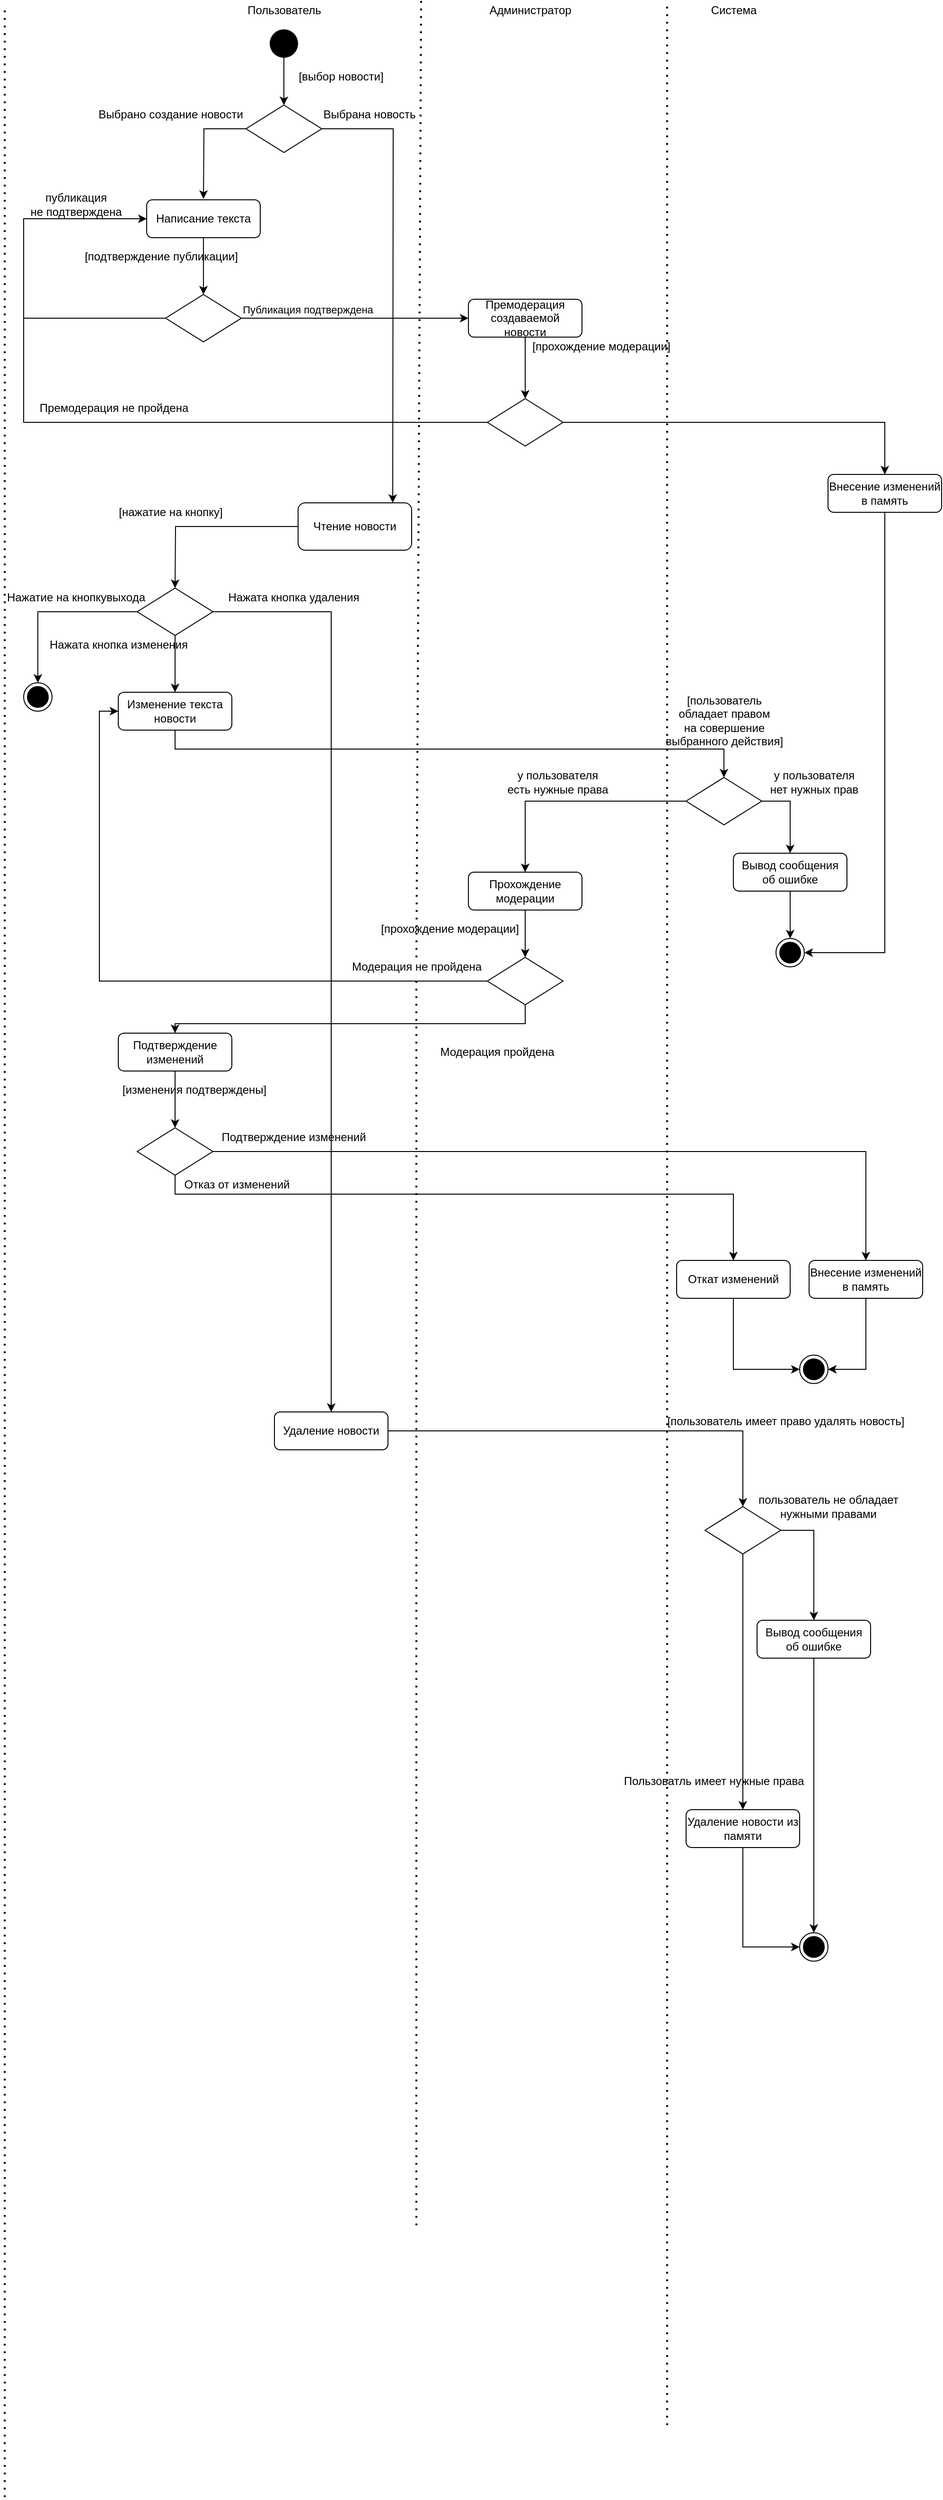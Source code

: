 <mxfile version="15.8.9" type="device"><diagram id="S8AhGMHHROGmkgMTTovK" name="Страница 1"><mxGraphModel dx="2064" dy="662" grid="1" gridSize="10" guides="1" tooltips="1" connect="1" arrows="1" fold="1" page="1" pageScale="1" pageWidth="827" pageHeight="1169" math="0" shadow="0"><root><mxCell id="0"/><mxCell id="1" parent="0"/><mxCell id="iQYMfx4FAGrhYrSSKBHI-1" value="" style="endArrow=none;dashed=1;html=1;dashPattern=1 3;strokeWidth=2;rounded=0;startArrow=none;" edge="1" parent="1" source="iQYMfx4FAGrhYrSSKBHI-75"><mxGeometry width="50" height="50" relative="1" as="geometry"><mxPoint x="270" y="1530" as="sourcePoint"/><mxPoint x="270" y="10" as="targetPoint"/></mxGeometry></mxCell><mxCell id="iQYMfx4FAGrhYrSSKBHI-2" value="Пользователь" style="text;html=1;align=center;verticalAlign=middle;resizable=0;points=[];autosize=1;strokeColor=none;fillColor=none;" vertex="1" parent="1"><mxGeometry x="80" y="10" width="90" height="20" as="geometry"/></mxCell><mxCell id="iQYMfx4FAGrhYrSSKBHI-3" value="Администратор" style="text;html=1;align=center;verticalAlign=middle;resizable=0;points=[];autosize=1;strokeColor=none;fillColor=none;" vertex="1" parent="1"><mxGeometry x="335" y="10" width="100" height="20" as="geometry"/></mxCell><mxCell id="iQYMfx4FAGrhYrSSKBHI-4" value="" style="endArrow=none;dashed=1;html=1;dashPattern=1 3;strokeWidth=2;rounded=0;" edge="1" parent="1"><mxGeometry width="50" height="50" relative="1" as="geometry"><mxPoint x="530" y="2570" as="sourcePoint"/><mxPoint x="530" y="10" as="targetPoint"/></mxGeometry></mxCell><mxCell id="iQYMfx4FAGrhYrSSKBHI-7" value="" style="endArrow=none;dashed=1;html=1;dashPattern=1 3;strokeWidth=2;rounded=0;" edge="1" parent="1"><mxGeometry width="50" height="50" relative="1" as="geometry"><mxPoint x="-170" y="2646" as="sourcePoint"/><mxPoint x="-170" y="20" as="targetPoint"/></mxGeometry></mxCell><mxCell id="iQYMfx4FAGrhYrSSKBHI-10" style="edgeStyle=orthogonalEdgeStyle;rounded=0;orthogonalLoop=1;jettySize=auto;html=1;entryX=0.5;entryY=0;entryDx=0;entryDy=0;" edge="1" parent="1" source="iQYMfx4FAGrhYrSSKBHI-8" target="iQYMfx4FAGrhYrSSKBHI-9"><mxGeometry relative="1" as="geometry"/></mxCell><mxCell id="iQYMfx4FAGrhYrSSKBHI-8" value="" style="ellipse;fillColor=#000000;strokeColor=none;" vertex="1" parent="1"><mxGeometry x="110" y="40" width="30" height="30" as="geometry"/></mxCell><mxCell id="iQYMfx4FAGrhYrSSKBHI-12" style="edgeStyle=orthogonalEdgeStyle;rounded=0;orthogonalLoop=1;jettySize=auto;html=1;" edge="1" parent="1" source="iQYMfx4FAGrhYrSSKBHI-9"><mxGeometry relative="1" as="geometry"><mxPoint x="40" y="219" as="targetPoint"/></mxGeometry></mxCell><mxCell id="iQYMfx4FAGrhYrSSKBHI-15" style="edgeStyle=orthogonalEdgeStyle;rounded=0;orthogonalLoop=1;jettySize=auto;html=1;" edge="1" parent="1" source="iQYMfx4FAGrhYrSSKBHI-9"><mxGeometry relative="1" as="geometry"><mxPoint x="240" y="540" as="targetPoint"/></mxGeometry></mxCell><mxCell id="iQYMfx4FAGrhYrSSKBHI-9" value="" style="rhombus;whiteSpace=wrap;html=1;" vertex="1" parent="1"><mxGeometry x="85" y="120" width="80" height="50" as="geometry"/></mxCell><mxCell id="iQYMfx4FAGrhYrSSKBHI-11" value="[выбор новости]" style="text;html=1;align=center;verticalAlign=middle;resizable=0;points=[];autosize=1;strokeColor=none;fillColor=none;" vertex="1" parent="1"><mxGeometry x="130" y="80" width="110" height="20" as="geometry"/></mxCell><mxCell id="iQYMfx4FAGrhYrSSKBHI-14" value="Выбрана новость" style="text;html=1;align=center;verticalAlign=middle;resizable=0;points=[];autosize=1;strokeColor=none;fillColor=none;" vertex="1" parent="1"><mxGeometry x="160" y="120" width="110" height="20" as="geometry"/></mxCell><mxCell id="iQYMfx4FAGrhYrSSKBHI-16" value="Выбрано создание новости" style="text;html=1;align=center;verticalAlign=middle;resizable=0;points=[];autosize=1;strokeColor=none;fillColor=none;" vertex="1" parent="1"><mxGeometry x="-80" y="120" width="170" height="20" as="geometry"/></mxCell><mxCell id="iQYMfx4FAGrhYrSSKBHI-21" style="edgeStyle=orthogonalEdgeStyle;rounded=0;orthogonalLoop=1;jettySize=auto;html=1;entryX=0;entryY=0.5;entryDx=0;entryDy=0;" edge="1" parent="1" source="iQYMfx4FAGrhYrSSKBHI-17" target="iQYMfx4FAGrhYrSSKBHI-18"><mxGeometry relative="1" as="geometry"><Array as="points"><mxPoint x="-150" y="345"/><mxPoint x="-150" y="240"/></Array></mxGeometry></mxCell><mxCell id="iQYMfx4FAGrhYrSSKBHI-23" style="edgeStyle=orthogonalEdgeStyle;rounded=0;orthogonalLoop=1;jettySize=auto;html=1;" edge="1" parent="1" source="iQYMfx4FAGrhYrSSKBHI-17"><mxGeometry relative="1" as="geometry"><mxPoint x="320" y="345" as="targetPoint"/></mxGeometry></mxCell><mxCell id="iQYMfx4FAGrhYrSSKBHI-25" value="Публикация подтверждена" style="edgeLabel;html=1;align=center;verticalAlign=middle;resizable=0;points=[];" vertex="1" connectable="0" parent="iQYMfx4FAGrhYrSSKBHI-23"><mxGeometry x="-0.708" y="9" relative="1" as="geometry"><mxPoint x="35" as="offset"/></mxGeometry></mxCell><mxCell id="iQYMfx4FAGrhYrSSKBHI-17" value="" style="rhombus;whiteSpace=wrap;html=1;" vertex="1" parent="1"><mxGeometry y="320" width="80" height="50" as="geometry"/></mxCell><mxCell id="iQYMfx4FAGrhYrSSKBHI-19" style="edgeStyle=orthogonalEdgeStyle;rounded=0;orthogonalLoop=1;jettySize=auto;html=1;entryX=0.5;entryY=0;entryDx=0;entryDy=0;" edge="1" parent="1" source="iQYMfx4FAGrhYrSSKBHI-18" target="iQYMfx4FAGrhYrSSKBHI-17"><mxGeometry relative="1" as="geometry"><mxPoint x="40" y="310" as="targetPoint"/></mxGeometry></mxCell><mxCell id="iQYMfx4FAGrhYrSSKBHI-18" value="Написание текста" style="rounded=1;whiteSpace=wrap;html=1;" vertex="1" parent="1"><mxGeometry x="-20" y="220" width="120" height="40" as="geometry"/></mxCell><mxCell id="iQYMfx4FAGrhYrSSKBHI-20" value="[подтверждение публикации]" style="text;html=1;align=center;verticalAlign=middle;resizable=0;points=[];autosize=1;strokeColor=none;fillColor=none;" vertex="1" parent="1"><mxGeometry x="-95" y="270" width="180" height="20" as="geometry"/></mxCell><mxCell id="iQYMfx4FAGrhYrSSKBHI-22" value="публикация &lt;br&gt;не подтверждена" style="text;html=1;align=center;verticalAlign=middle;resizable=0;points=[];autosize=1;strokeColor=none;fillColor=none;" vertex="1" parent="1"><mxGeometry x="-150" y="210" width="110" height="30" as="geometry"/></mxCell><mxCell id="iQYMfx4FAGrhYrSSKBHI-28" style="edgeStyle=orthogonalEdgeStyle;rounded=0;orthogonalLoop=1;jettySize=auto;html=1;entryX=0.5;entryY=0;entryDx=0;entryDy=0;" edge="1" parent="1" source="iQYMfx4FAGrhYrSSKBHI-24" target="iQYMfx4FAGrhYrSSKBHI-27"><mxGeometry relative="1" as="geometry"/></mxCell><mxCell id="iQYMfx4FAGrhYrSSKBHI-24" value="Премодерация&lt;br&gt;создаваемой&lt;br&gt;новости" style="rounded=1;whiteSpace=wrap;html=1;" vertex="1" parent="1"><mxGeometry x="320" y="325" width="120" height="40" as="geometry"/></mxCell><mxCell id="iQYMfx4FAGrhYrSSKBHI-35" style="edgeStyle=orthogonalEdgeStyle;rounded=0;orthogonalLoop=1;jettySize=auto;html=1;entryX=0.5;entryY=0;entryDx=0;entryDy=0;" edge="1" parent="1" source="iQYMfx4FAGrhYrSSKBHI-27" target="iQYMfx4FAGrhYrSSKBHI-36"><mxGeometry relative="1" as="geometry"><mxPoint x="660" y="490" as="targetPoint"/><Array as="points"><mxPoint x="760" y="455"/></Array></mxGeometry></mxCell><mxCell id="iQYMfx4FAGrhYrSSKBHI-27" value="" style="rhombus;whiteSpace=wrap;html=1;" vertex="1" parent="1"><mxGeometry x="340" y="430" width="80" height="50" as="geometry"/></mxCell><mxCell id="iQYMfx4FAGrhYrSSKBHI-29" value="[прохождение модерации]" style="text;html=1;align=center;verticalAlign=middle;resizable=0;points=[];autosize=1;strokeColor=none;fillColor=none;" vertex="1" parent="1"><mxGeometry x="380" y="365" width="160" height="20" as="geometry"/></mxCell><mxCell id="iQYMfx4FAGrhYrSSKBHI-31" value="Премодерация не пройдена" style="text;html=1;align=center;verticalAlign=middle;resizable=0;points=[];autosize=1;strokeColor=none;fillColor=none;" vertex="1" parent="1"><mxGeometry x="-140" y="430" width="170" height="20" as="geometry"/></mxCell><mxCell id="iQYMfx4FAGrhYrSSKBHI-32" value="" style="edgeStyle=orthogonalEdgeStyle;rounded=0;orthogonalLoop=1;jettySize=auto;html=1;entryX=0;entryY=0.5;entryDx=0;entryDy=0;endArrow=none;" edge="1" parent="1" source="iQYMfx4FAGrhYrSSKBHI-27" target="iQYMfx4FAGrhYrSSKBHI-18"><mxGeometry relative="1" as="geometry"><mxPoint x="340" y="455" as="sourcePoint"/><mxPoint x="-20" y="240" as="targetPoint"/><Array as="points"><mxPoint x="-150" y="455"/><mxPoint x="-150" y="240"/></Array></mxGeometry></mxCell><mxCell id="iQYMfx4FAGrhYrSSKBHI-34" value="Система" style="text;html=1;align=center;verticalAlign=middle;resizable=0;points=[];autosize=1;strokeColor=none;fillColor=none;" vertex="1" parent="1"><mxGeometry x="570" y="10" width="60" height="20" as="geometry"/></mxCell><mxCell id="iQYMfx4FAGrhYrSSKBHI-38" style="edgeStyle=orthogonalEdgeStyle;rounded=0;orthogonalLoop=1;jettySize=auto;html=1;entryX=1;entryY=0.5;entryDx=0;entryDy=0;" edge="1" parent="1" source="iQYMfx4FAGrhYrSSKBHI-36" target="iQYMfx4FAGrhYrSSKBHI-37"><mxGeometry relative="1" as="geometry"><Array as="points"><mxPoint x="760" y="1015"/></Array></mxGeometry></mxCell><mxCell id="iQYMfx4FAGrhYrSSKBHI-36" value="Внесение изменений в память" style="rounded=1;whiteSpace=wrap;html=1;" vertex="1" parent="1"><mxGeometry x="700" y="510" width="120" height="40" as="geometry"/></mxCell><mxCell id="iQYMfx4FAGrhYrSSKBHI-37" value="" style="ellipse;html=1;shape=endState;fillColor=#000000;strokeColor=#000000;" vertex="1" parent="1"><mxGeometry x="645" y="1000" width="30" height="30" as="geometry"/></mxCell><mxCell id="iQYMfx4FAGrhYrSSKBHI-40" style="edgeStyle=orthogonalEdgeStyle;rounded=0;orthogonalLoop=1;jettySize=auto;html=1;" edge="1" parent="1" source="iQYMfx4FAGrhYrSSKBHI-39"><mxGeometry relative="1" as="geometry"><mxPoint x="10" y="630" as="targetPoint"/></mxGeometry></mxCell><mxCell id="iQYMfx4FAGrhYrSSKBHI-39" value="Чтение новости" style="rounded=1;whiteSpace=wrap;html=1;" vertex="1" parent="1"><mxGeometry x="140" y="540" width="120" height="50" as="geometry"/></mxCell><mxCell id="iQYMfx4FAGrhYrSSKBHI-48" style="edgeStyle=orthogonalEdgeStyle;rounded=0;orthogonalLoop=1;jettySize=auto;html=1;entryX=0.5;entryY=0;entryDx=0;entryDy=0;" edge="1" parent="1" source="iQYMfx4FAGrhYrSSKBHI-41" target="iQYMfx4FAGrhYrSSKBHI-47"><mxGeometry relative="1" as="geometry"/></mxCell><mxCell id="iQYMfx4FAGrhYrSSKBHI-50" style="edgeStyle=orthogonalEdgeStyle;rounded=0;orthogonalLoop=1;jettySize=auto;html=1;entryX=0.5;entryY=0;entryDx=0;entryDy=0;" edge="1" parent="1" source="iQYMfx4FAGrhYrSSKBHI-41" target="iQYMfx4FAGrhYrSSKBHI-45"><mxGeometry relative="1" as="geometry"/></mxCell><mxCell id="iQYMfx4FAGrhYrSSKBHI-52" style="edgeStyle=orthogonalEdgeStyle;rounded=0;orthogonalLoop=1;jettySize=auto;html=1;entryX=0.5;entryY=0;entryDx=0;entryDy=0;" edge="1" parent="1" source="iQYMfx4FAGrhYrSSKBHI-41" target="iQYMfx4FAGrhYrSSKBHI-44"><mxGeometry relative="1" as="geometry"/></mxCell><mxCell id="iQYMfx4FAGrhYrSSKBHI-41" value="" style="rhombus;whiteSpace=wrap;html=1;" vertex="1" parent="1"><mxGeometry x="-30" y="630" width="80" height="50" as="geometry"/></mxCell><mxCell id="iQYMfx4FAGrhYrSSKBHI-42" value="[нажатие на кнопку]" style="text;html=1;align=center;verticalAlign=middle;resizable=0;points=[];autosize=1;strokeColor=none;fillColor=none;" vertex="1" parent="1"><mxGeometry x="-60" y="540" width="130" height="20" as="geometry"/></mxCell><mxCell id="iQYMfx4FAGrhYrSSKBHI-98" style="edgeStyle=orthogonalEdgeStyle;rounded=0;orthogonalLoop=1;jettySize=auto;html=1;entryX=0.5;entryY=0;entryDx=0;entryDy=0;" edge="1" parent="1" source="iQYMfx4FAGrhYrSSKBHI-44" target="iQYMfx4FAGrhYrSSKBHI-96"><mxGeometry relative="1" as="geometry"/></mxCell><mxCell id="iQYMfx4FAGrhYrSSKBHI-44" value="Удаление новости" style="rounded=1;whiteSpace=wrap;html=1;" vertex="1" parent="1"><mxGeometry x="115" y="1500" width="120" height="40" as="geometry"/></mxCell><mxCell id="iQYMfx4FAGrhYrSSKBHI-54" style="edgeStyle=orthogonalEdgeStyle;rounded=0;orthogonalLoop=1;jettySize=auto;html=1;" edge="1" parent="1" source="iQYMfx4FAGrhYrSSKBHI-45"><mxGeometry relative="1" as="geometry"><mxPoint x="590" y="830" as="targetPoint"/><Array as="points"><mxPoint x="10" y="800"/><mxPoint x="590" y="800"/></Array></mxGeometry></mxCell><mxCell id="iQYMfx4FAGrhYrSSKBHI-45" value="Изменение текста новости" style="rounded=1;whiteSpace=wrap;html=1;" vertex="1" parent="1"><mxGeometry x="-50" y="740" width="120" height="40" as="geometry"/></mxCell><mxCell id="iQYMfx4FAGrhYrSSKBHI-47" value="" style="ellipse;html=1;shape=endState;fillColor=#000000;strokeColor=#000000;" vertex="1" parent="1"><mxGeometry x="-150" y="730" width="30" height="30" as="geometry"/></mxCell><mxCell id="iQYMfx4FAGrhYrSSKBHI-49" value="Нажатие на кнопкувыхода" style="text;html=1;align=center;verticalAlign=middle;resizable=0;points=[];autosize=1;strokeColor=none;fillColor=none;" vertex="1" parent="1"><mxGeometry x="-175" y="630" width="160" height="20" as="geometry"/></mxCell><mxCell id="iQYMfx4FAGrhYrSSKBHI-51" value="Нажата кнопка изменения" style="text;html=1;align=center;verticalAlign=middle;resizable=0;points=[];autosize=1;strokeColor=none;fillColor=none;" vertex="1" parent="1"><mxGeometry x="-130" y="680" width="160" height="20" as="geometry"/></mxCell><mxCell id="iQYMfx4FAGrhYrSSKBHI-53" value="Нажата кнопка удаления" style="text;html=1;align=center;verticalAlign=middle;resizable=0;points=[];autosize=1;strokeColor=none;fillColor=none;" vertex="1" parent="1"><mxGeometry x="60" y="630" width="150" height="20" as="geometry"/></mxCell><mxCell id="iQYMfx4FAGrhYrSSKBHI-59" style="edgeStyle=orthogonalEdgeStyle;rounded=0;orthogonalLoop=1;jettySize=auto;html=1;entryX=0.5;entryY=0;entryDx=0;entryDy=0;" edge="1" parent="1" source="iQYMfx4FAGrhYrSSKBHI-56" target="iQYMfx4FAGrhYrSSKBHI-58"><mxGeometry relative="1" as="geometry"><mxPoint x="680" y="880" as="targetPoint"/><Array as="points"><mxPoint x="660" y="855"/></Array></mxGeometry></mxCell><mxCell id="iQYMfx4FAGrhYrSSKBHI-61" style="edgeStyle=orthogonalEdgeStyle;rounded=0;orthogonalLoop=1;jettySize=auto;html=1;" edge="1" parent="1" source="iQYMfx4FAGrhYrSSKBHI-56"><mxGeometry relative="1" as="geometry"><mxPoint x="380" y="930" as="targetPoint"/><Array as="points"><mxPoint x="380" y="855"/><mxPoint x="380" y="900"/></Array></mxGeometry></mxCell><mxCell id="iQYMfx4FAGrhYrSSKBHI-56" value="" style="rhombus;whiteSpace=wrap;html=1;" vertex="1" parent="1"><mxGeometry x="550" y="830" width="80" height="50" as="geometry"/></mxCell><mxCell id="iQYMfx4FAGrhYrSSKBHI-57" value="[пользователь &lt;br&gt;обладает правом &lt;br&gt;на совершение &lt;br&gt;выбранного действия]" style="text;html=1;align=center;verticalAlign=middle;resizable=0;points=[];autosize=1;strokeColor=none;fillColor=none;" vertex="1" parent="1"><mxGeometry x="520" y="740" width="140" height="60" as="geometry"/></mxCell><mxCell id="iQYMfx4FAGrhYrSSKBHI-60" style="edgeStyle=orthogonalEdgeStyle;rounded=0;orthogonalLoop=1;jettySize=auto;html=1;entryX=0.5;entryY=0;entryDx=0;entryDy=0;" edge="1" parent="1" source="iQYMfx4FAGrhYrSSKBHI-58" target="iQYMfx4FAGrhYrSSKBHI-37"><mxGeometry relative="1" as="geometry"/></mxCell><mxCell id="iQYMfx4FAGrhYrSSKBHI-58" value="Вывод сообщения об ошибке" style="rounded=1;whiteSpace=wrap;html=1;" vertex="1" parent="1"><mxGeometry x="600" y="910" width="120" height="40" as="geometry"/></mxCell><mxCell id="iQYMfx4FAGrhYrSSKBHI-70" style="edgeStyle=orthogonalEdgeStyle;rounded=0;orthogonalLoop=1;jettySize=auto;html=1;" edge="1" parent="1" source="iQYMfx4FAGrhYrSSKBHI-63"><mxGeometry relative="1" as="geometry"><mxPoint x="10" y="1100" as="targetPoint"/><Array as="points"><mxPoint x="380" y="1090"/><mxPoint x="10" y="1090"/></Array></mxGeometry></mxCell><mxCell id="iQYMfx4FAGrhYrSSKBHI-74" style="edgeStyle=orthogonalEdgeStyle;rounded=0;orthogonalLoop=1;jettySize=auto;html=1;entryX=0;entryY=0.5;entryDx=0;entryDy=0;" edge="1" parent="1" source="iQYMfx4FAGrhYrSSKBHI-63" target="iQYMfx4FAGrhYrSSKBHI-45"><mxGeometry relative="1" as="geometry"><Array as="points"><mxPoint x="-70" y="1045"/><mxPoint x="-70" y="760"/></Array></mxGeometry></mxCell><mxCell id="iQYMfx4FAGrhYrSSKBHI-63" value="" style="rhombus;whiteSpace=wrap;html=1;" vertex="1" parent="1"><mxGeometry x="340" y="1020" width="80" height="50" as="geometry"/></mxCell><mxCell id="iQYMfx4FAGrhYrSSKBHI-68" style="edgeStyle=orthogonalEdgeStyle;rounded=0;orthogonalLoop=1;jettySize=auto;html=1;entryX=0.5;entryY=0;entryDx=0;entryDy=0;" edge="1" parent="1" source="iQYMfx4FAGrhYrSSKBHI-65" target="iQYMfx4FAGrhYrSSKBHI-63"><mxGeometry relative="1" as="geometry"/></mxCell><mxCell id="iQYMfx4FAGrhYrSSKBHI-65" value="Прохождение модерации" style="rounded=1;whiteSpace=wrap;html=1;" vertex="1" parent="1"><mxGeometry x="320" y="930" width="120" height="40" as="geometry"/></mxCell><mxCell id="iQYMfx4FAGrhYrSSKBHI-66" value="у пользователя &lt;br&gt;нет нужных прав" style="text;html=1;align=center;verticalAlign=middle;resizable=0;points=[];autosize=1;strokeColor=none;fillColor=none;" vertex="1" parent="1"><mxGeometry x="630" y="820" width="110" height="30" as="geometry"/></mxCell><mxCell id="iQYMfx4FAGrhYrSSKBHI-67" value="у пользователя&lt;br&gt;есть нужные права" style="text;html=1;align=center;verticalAlign=middle;resizable=0;points=[];autosize=1;strokeColor=none;fillColor=none;" vertex="1" parent="1"><mxGeometry x="354" y="820" width="120" height="30" as="geometry"/></mxCell><mxCell id="iQYMfx4FAGrhYrSSKBHI-69" value="[прохождение модерации]" style="text;html=1;align=center;verticalAlign=middle;resizable=0;points=[];autosize=1;strokeColor=none;fillColor=none;" vertex="1" parent="1"><mxGeometry x="220" y="980" width="160" height="20" as="geometry"/></mxCell><mxCell id="iQYMfx4FAGrhYrSSKBHI-78" style="edgeStyle=orthogonalEdgeStyle;rounded=0;orthogonalLoop=1;jettySize=auto;html=1;entryX=0.5;entryY=0;entryDx=0;entryDy=0;" edge="1" parent="1" source="iQYMfx4FAGrhYrSSKBHI-71" target="iQYMfx4FAGrhYrSSKBHI-77"><mxGeometry relative="1" as="geometry"/></mxCell><mxCell id="iQYMfx4FAGrhYrSSKBHI-71" value="Подтверждение изменений" style="rounded=1;whiteSpace=wrap;html=1;" vertex="1" parent="1"><mxGeometry x="-50" y="1100" width="120" height="40" as="geometry"/></mxCell><mxCell id="iQYMfx4FAGrhYrSSKBHI-72" value="Модерация пройдена" style="text;html=1;align=center;verticalAlign=middle;resizable=0;points=[];autosize=1;strokeColor=none;fillColor=none;" vertex="1" parent="1"><mxGeometry x="280" y="1110" width="140" height="20" as="geometry"/></mxCell><mxCell id="iQYMfx4FAGrhYrSSKBHI-75" value="Модерация не пройдена" style="text;html=1;align=center;verticalAlign=middle;resizable=0;points=[];autosize=1;strokeColor=none;fillColor=none;" vertex="1" parent="1"><mxGeometry x="190" y="1020" width="150" height="20" as="geometry"/></mxCell><mxCell id="iQYMfx4FAGrhYrSSKBHI-76" value="" style="endArrow=none;dashed=1;html=1;dashPattern=1 3;strokeWidth=2;rounded=0;" edge="1" parent="1" target="iQYMfx4FAGrhYrSSKBHI-75"><mxGeometry width="50" height="50" relative="1" as="geometry"><mxPoint x="265" y="2359" as="sourcePoint"/><mxPoint x="270" y="10" as="targetPoint"/></mxGeometry></mxCell><mxCell id="iQYMfx4FAGrhYrSSKBHI-80" style="edgeStyle=orthogonalEdgeStyle;rounded=0;orthogonalLoop=1;jettySize=auto;html=1;entryX=0.5;entryY=0;entryDx=0;entryDy=0;" edge="1" parent="1" source="iQYMfx4FAGrhYrSSKBHI-77" target="iQYMfx4FAGrhYrSSKBHI-85"><mxGeometry relative="1" as="geometry"><mxPoint x="720" y="1250" as="targetPoint"/><Array as="points"><mxPoint x="740" y="1225"/></Array></mxGeometry></mxCell><mxCell id="iQYMfx4FAGrhYrSSKBHI-83" style="edgeStyle=orthogonalEdgeStyle;rounded=0;orthogonalLoop=1;jettySize=auto;html=1;entryX=0.5;entryY=0;entryDx=0;entryDy=0;" edge="1" parent="1" source="iQYMfx4FAGrhYrSSKBHI-77" target="iQYMfx4FAGrhYrSSKBHI-86"><mxGeometry relative="1" as="geometry"><mxPoint x="600" y="1340" as="targetPoint"/><Array as="points"><mxPoint x="10" y="1270"/><mxPoint x="600" y="1270"/></Array></mxGeometry></mxCell><mxCell id="iQYMfx4FAGrhYrSSKBHI-77" value="" style="rhombus;whiteSpace=wrap;html=1;" vertex="1" parent="1"><mxGeometry x="-30" y="1200" width="80" height="50" as="geometry"/></mxCell><mxCell id="iQYMfx4FAGrhYrSSKBHI-79" value="[изменения подтверждены]" style="text;html=1;align=center;verticalAlign=middle;resizable=0;points=[];autosize=1;strokeColor=none;fillColor=none;" vertex="1" parent="1"><mxGeometry x="-55" y="1150" width="170" height="20" as="geometry"/></mxCell><mxCell id="iQYMfx4FAGrhYrSSKBHI-82" value="Подтверждение изменений" style="text;html=1;align=center;verticalAlign=middle;resizable=0;points=[];autosize=1;strokeColor=none;fillColor=none;" vertex="1" parent="1"><mxGeometry x="50" y="1200" width="170" height="20" as="geometry"/></mxCell><mxCell id="iQYMfx4FAGrhYrSSKBHI-84" value="Отказ от изменений" style="text;html=1;align=center;verticalAlign=middle;resizable=0;points=[];autosize=1;strokeColor=none;fillColor=none;" vertex="1" parent="1"><mxGeometry x="10" y="1250" width="130" height="20" as="geometry"/></mxCell><mxCell id="iQYMfx4FAGrhYrSSKBHI-89" style="edgeStyle=orthogonalEdgeStyle;rounded=0;orthogonalLoop=1;jettySize=auto;html=1;entryX=1;entryY=0.5;entryDx=0;entryDy=0;" edge="1" parent="1" source="iQYMfx4FAGrhYrSSKBHI-85" target="iQYMfx4FAGrhYrSSKBHI-87"><mxGeometry relative="1" as="geometry"/></mxCell><mxCell id="iQYMfx4FAGrhYrSSKBHI-85" value="Внесение изменений в память" style="rounded=1;whiteSpace=wrap;html=1;" vertex="1" parent="1"><mxGeometry x="680" y="1340" width="120" height="40" as="geometry"/></mxCell><mxCell id="iQYMfx4FAGrhYrSSKBHI-90" style="edgeStyle=orthogonalEdgeStyle;rounded=0;orthogonalLoop=1;jettySize=auto;html=1;entryX=0;entryY=0.5;entryDx=0;entryDy=0;" edge="1" parent="1" source="iQYMfx4FAGrhYrSSKBHI-86" target="iQYMfx4FAGrhYrSSKBHI-87"><mxGeometry relative="1" as="geometry"><Array as="points"><mxPoint x="600" y="1455"/></Array></mxGeometry></mxCell><mxCell id="iQYMfx4FAGrhYrSSKBHI-86" value="Откат изменений" style="rounded=1;whiteSpace=wrap;html=1;" vertex="1" parent="1"><mxGeometry x="540" y="1340" width="120" height="40" as="geometry"/></mxCell><mxCell id="iQYMfx4FAGrhYrSSKBHI-87" value="" style="ellipse;html=1;shape=endState;fillColor=#000000;strokeColor=#000000;" vertex="1" parent="1"><mxGeometry x="670" y="1440" width="30" height="30" as="geometry"/></mxCell><mxCell id="iQYMfx4FAGrhYrSSKBHI-95" style="edgeStyle=orthogonalEdgeStyle;rounded=0;orthogonalLoop=1;jettySize=auto;html=1;entryX=0.5;entryY=0;entryDx=0;entryDy=0;" edge="1" parent="1" source="iQYMfx4FAGrhYrSSKBHI-96" target="iQYMfx4FAGrhYrSSKBHI-97"><mxGeometry relative="1" as="geometry"><mxPoint x="705" y="1590" as="targetPoint"/><Array as="points"><mxPoint x="685" y="1625"/></Array></mxGeometry></mxCell><mxCell id="iQYMfx4FAGrhYrSSKBHI-101" style="edgeStyle=orthogonalEdgeStyle;rounded=0;orthogonalLoop=1;jettySize=auto;html=1;entryX=0.5;entryY=0;entryDx=0;entryDy=0;" edge="1" parent="1" source="iQYMfx4FAGrhYrSSKBHI-96" target="iQYMfx4FAGrhYrSSKBHI-102"><mxGeometry relative="1" as="geometry"><mxPoint x="550" y="1730" as="targetPoint"/></mxGeometry></mxCell><mxCell id="iQYMfx4FAGrhYrSSKBHI-96" value="" style="rhombus;whiteSpace=wrap;html=1;" vertex="1" parent="1"><mxGeometry x="570" y="1600" width="80" height="50" as="geometry"/></mxCell><mxCell id="iQYMfx4FAGrhYrSSKBHI-107" style="edgeStyle=orthogonalEdgeStyle;rounded=0;orthogonalLoop=1;jettySize=auto;html=1;entryX=0.5;entryY=0;entryDx=0;entryDy=0;" edge="1" parent="1" source="iQYMfx4FAGrhYrSSKBHI-97" target="iQYMfx4FAGrhYrSSKBHI-105"><mxGeometry relative="1" as="geometry"/></mxCell><mxCell id="iQYMfx4FAGrhYrSSKBHI-97" value="Вывод сообщения об ошибке" style="rounded=1;whiteSpace=wrap;html=1;" vertex="1" parent="1"><mxGeometry x="625" y="1720" width="120" height="40" as="geometry"/></mxCell><mxCell id="iQYMfx4FAGrhYrSSKBHI-99" value="[пользователь имеет право удалять новость]" style="text;html=1;align=center;verticalAlign=middle;resizable=0;points=[];autosize=1;strokeColor=none;fillColor=none;" vertex="1" parent="1"><mxGeometry x="520" y="1500" width="270" height="20" as="geometry"/></mxCell><mxCell id="iQYMfx4FAGrhYrSSKBHI-100" value="пользователь не обладает&lt;br&gt;нужными правами" style="text;html=1;align=center;verticalAlign=middle;resizable=0;points=[];autosize=1;strokeColor=none;fillColor=none;" vertex="1" parent="1"><mxGeometry x="620" y="1585" width="160" height="30" as="geometry"/></mxCell><mxCell id="iQYMfx4FAGrhYrSSKBHI-106" style="edgeStyle=orthogonalEdgeStyle;rounded=0;orthogonalLoop=1;jettySize=auto;html=1;entryX=0;entryY=0.5;entryDx=0;entryDy=0;" edge="1" parent="1" source="iQYMfx4FAGrhYrSSKBHI-102" target="iQYMfx4FAGrhYrSSKBHI-105"><mxGeometry relative="1" as="geometry"/></mxCell><mxCell id="iQYMfx4FAGrhYrSSKBHI-102" value="Удаление новости из памяти" style="rounded=1;whiteSpace=wrap;html=1;" vertex="1" parent="1"><mxGeometry x="550" y="1920" width="120" height="40" as="geometry"/></mxCell><mxCell id="iQYMfx4FAGrhYrSSKBHI-104" value="Пользоватль имеет нужные права" style="text;html=1;align=center;verticalAlign=middle;resizable=0;points=[];autosize=1;strokeColor=none;fillColor=none;" vertex="1" parent="1"><mxGeometry x="474" y="1880" width="210" height="20" as="geometry"/></mxCell><mxCell id="iQYMfx4FAGrhYrSSKBHI-105" value="" style="ellipse;html=1;shape=endState;fillColor=#000000;strokeColor=#000000;" vertex="1" parent="1"><mxGeometry x="670" y="2050" width="30" height="30" as="geometry"/></mxCell></root></mxGraphModel></diagram></mxfile>